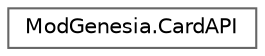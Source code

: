 digraph "Graphical Class Hierarchy"
{
 // LATEX_PDF_SIZE
  bgcolor="transparent";
  edge [fontname=Helvetica,fontsize=10,labelfontname=Helvetica,labelfontsize=10];
  node [fontname=Helvetica,fontsize=10,shape=box,height=0.2,width=0.4];
  rankdir="LR";
  Node0 [label="ModGenesia.CardAPI",height=0.2,width=0.4,color="grey40", fillcolor="white", style="filled",URL="$class_mod_genesia_1_1_card_a_p_i.html",tooltip=" "];
}
